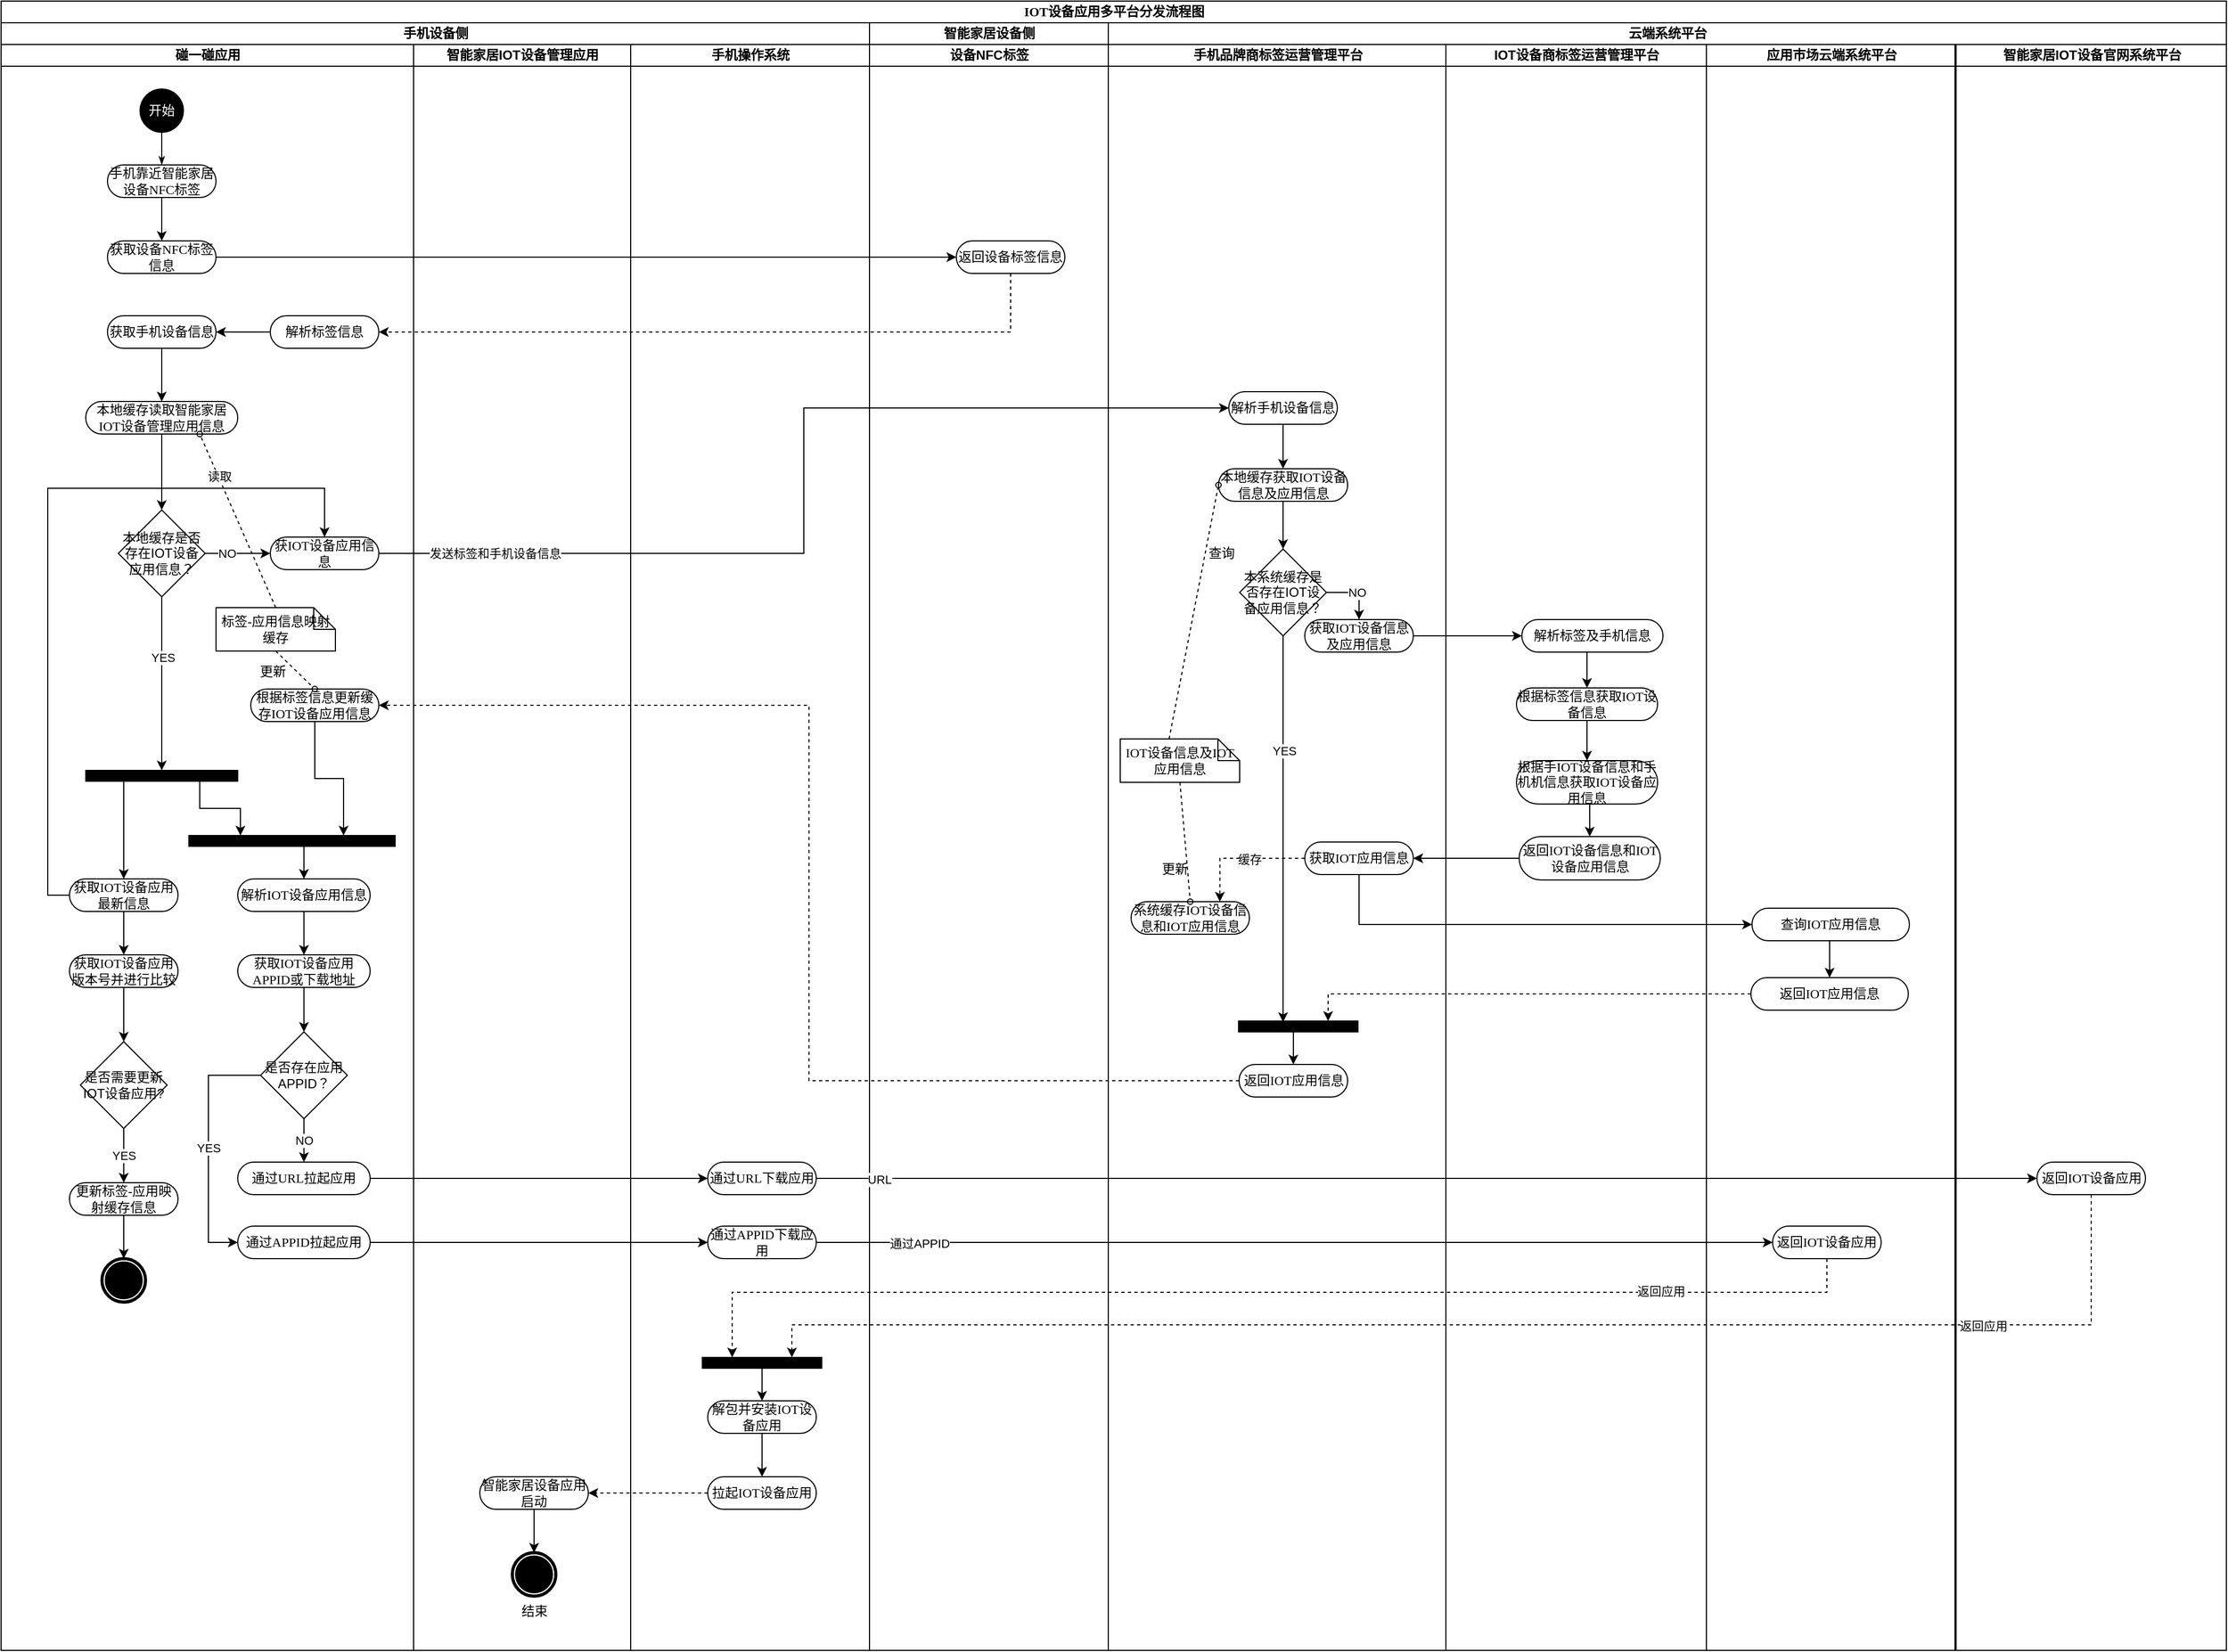 <mxfile version="13.6.2" type="github">
  <diagram id="bne0GptcliV4wtazItF0" name="Page-1">
    <mxGraphModel dx="2701" dy="828" grid="1" gridSize="10" guides="1" tooltips="1" connect="1" arrows="1" fold="1" page="1" pageScale="1" pageWidth="827" pageHeight="1169" math="0" shadow="0">
      <root>
        <mxCell id="0" />
        <mxCell id="1" parent="0" />
        <mxCell id="QrTJQ4TlJ2hvMYAhIBJm-50" value="手机品牌商标签运营管理平台" style="swimlane;html=1;startSize=20;" parent="1" vertex="1">
          <mxGeometry x="529" y="80" width="311" height="1480" as="geometry" />
        </mxCell>
        <mxCell id="FNBalR-lyEp3zAnumRml-39" style="edgeStyle=orthogonalEdgeStyle;rounded=0;orthogonalLoop=1;jettySize=auto;html=1;exitX=0.5;exitY=1;exitDx=0;exitDy=0;strokeColor=#000000;" edge="1" parent="QrTJQ4TlJ2hvMYAhIBJm-50" source="QrTJQ4TlJ2hvMYAhIBJm-52" target="FNBalR-lyEp3zAnumRml-4">
          <mxGeometry relative="1" as="geometry" />
        </mxCell>
        <mxCell id="QrTJQ4TlJ2hvMYAhIBJm-52" value="解析手机设备信息" style="rounded=1;whiteSpace=wrap;html=1;shadow=0;comic=0;labelBackgroundColor=none;strokeWidth=1;fontFamily=Verdana;fontSize=12;align=center;arcSize=50;" parent="QrTJQ4TlJ2hvMYAhIBJm-50" vertex="1">
          <mxGeometry x="111" y="320" width="100" height="30" as="geometry" />
        </mxCell>
        <mxCell id="FNBalR-lyEp3zAnumRml-25" style="edgeStyle=orthogonalEdgeStyle;rounded=0;orthogonalLoop=1;jettySize=auto;html=1;exitX=0;exitY=0.5;exitDx=0;exitDy=0;entryX=0.75;entryY=0;entryDx=0;entryDy=0;dashed=1;" edge="1" parent="QrTJQ4TlJ2hvMYAhIBJm-50" source="QrTJQ4TlJ2hvMYAhIBJm-53" target="FNBalR-lyEp3zAnumRml-24">
          <mxGeometry relative="1" as="geometry">
            <Array as="points">
              <mxPoint x="103" y="750" />
            </Array>
          </mxGeometry>
        </mxCell>
        <mxCell id="FNBalR-lyEp3zAnumRml-47" value="缓存" style="edgeLabel;html=1;align=center;verticalAlign=middle;resizable=0;points=[];" vertex="1" connectable="0" parent="FNBalR-lyEp3zAnumRml-25">
          <mxGeometry x="-0.137" y="1" relative="1" as="geometry">
            <mxPoint as="offset" />
          </mxGeometry>
        </mxCell>
        <mxCell id="QrTJQ4TlJ2hvMYAhIBJm-53" value="获取IOT应用信息" style="rounded=1;whiteSpace=wrap;html=1;shadow=0;comic=0;labelBackgroundColor=none;strokeWidth=1;fontFamily=Verdana;fontSize=12;align=center;arcSize=50;" parent="QrTJQ4TlJ2hvMYAhIBJm-50" vertex="1">
          <mxGeometry x="181" y="735" width="100" height="30" as="geometry" />
        </mxCell>
        <mxCell id="QrTJQ4TlJ2hvMYAhIBJm-54" value="返回IOT应用信息" style="rounded=1;whiteSpace=wrap;html=1;shadow=0;comic=0;labelBackgroundColor=none;strokeWidth=1;fontFamily=Verdana;fontSize=12;align=center;arcSize=50;" parent="QrTJQ4TlJ2hvMYAhIBJm-50" vertex="1">
          <mxGeometry x="120.5" y="940" width="100" height="30" as="geometry" />
        </mxCell>
        <mxCell id="FNBalR-lyEp3zAnumRml-40" style="edgeStyle=orthogonalEdgeStyle;rounded=0;orthogonalLoop=1;jettySize=auto;html=1;exitX=0.5;exitY=1;exitDx=0;exitDy=0;entryX=0.5;entryY=0;entryDx=0;entryDy=0;strokeColor=#000000;" edge="1" parent="QrTJQ4TlJ2hvMYAhIBJm-50" source="FNBalR-lyEp3zAnumRml-4" target="FNBalR-lyEp3zAnumRml-34">
          <mxGeometry relative="1" as="geometry" />
        </mxCell>
        <mxCell id="FNBalR-lyEp3zAnumRml-4" value="本地缓存获取IOT设备信息及应用信息" style="rounded=1;whiteSpace=wrap;html=1;shadow=0;comic=0;labelBackgroundColor=none;strokeWidth=1;fontFamily=Verdana;fontSize=12;align=center;arcSize=50;" vertex="1" parent="QrTJQ4TlJ2hvMYAhIBJm-50">
          <mxGeometry x="101.5" y="391" width="119" height="30" as="geometry" />
        </mxCell>
        <mxCell id="FNBalR-lyEp3zAnumRml-24" value="系统缓存IOT设备信息和IOT应用信息" style="rounded=1;whiteSpace=wrap;html=1;shadow=0;comic=0;labelBackgroundColor=none;strokeWidth=1;fontFamily=Verdana;fontSize=12;align=center;arcSize=50;" vertex="1" parent="QrTJQ4TlJ2hvMYAhIBJm-50">
          <mxGeometry x="21" y="790" width="109" height="30" as="geometry" />
        </mxCell>
        <mxCell id="FNBalR-lyEp3zAnumRml-26" value="IOT设备信息及IOT应用信息" style="shape=note;whiteSpace=wrap;html=1;rounded=0;shadow=0;comic=0;labelBackgroundColor=none;strokeWidth=1;fontFamily=Verdana;fontSize=12;align=center;size=20;" vertex="1" parent="QrTJQ4TlJ2hvMYAhIBJm-50">
          <mxGeometry x="11" y="640" width="110" height="40" as="geometry" />
        </mxCell>
        <mxCell id="FNBalR-lyEp3zAnumRml-28" value="更新" style="edgeStyle=none;rounded=0;html=1;dashed=1;labelBackgroundColor=none;startArrow=none;startFill=0;startSize=5;endArrow=oval;endFill=0;endSize=5;jettySize=auto;orthogonalLoop=1;strokeWidth=1;fontFamily=Verdana;fontSize=12;exitX=0.5;exitY=1;exitDx=0;exitDy=0;exitPerimeter=0;entryX=0.5;entryY=0;entryDx=0;entryDy=0;" edge="1" parent="QrTJQ4TlJ2hvMYAhIBJm-50" source="FNBalR-lyEp3zAnumRml-26" target="FNBalR-lyEp3zAnumRml-24">
          <mxGeometry x="0.436" y="-12" relative="1" as="geometry">
            <mxPoint x="211" y="640" as="sourcePoint" />
            <mxPoint x="140" y="570" as="targetPoint" />
            <mxPoint as="offset" />
          </mxGeometry>
        </mxCell>
        <mxCell id="FNBalR-lyEp3zAnumRml-41" value="NO" style="edgeStyle=orthogonalEdgeStyle;rounded=0;orthogonalLoop=1;jettySize=auto;html=1;exitX=1;exitY=0.5;exitDx=0;exitDy=0;entryX=0.5;entryY=0;entryDx=0;entryDy=0;strokeColor=#000000;" edge="1" parent="QrTJQ4TlJ2hvMYAhIBJm-50" source="FNBalR-lyEp3zAnumRml-34" target="FNBalR-lyEp3zAnumRml-37">
          <mxGeometry relative="1" as="geometry" />
        </mxCell>
        <mxCell id="FNBalR-lyEp3zAnumRml-44" style="edgeStyle=orthogonalEdgeStyle;rounded=0;orthogonalLoop=1;jettySize=auto;html=1;exitX=0.5;exitY=1;exitDx=0;exitDy=0;strokeColor=#000000;" edge="1" parent="QrTJQ4TlJ2hvMYAhIBJm-50" source="FNBalR-lyEp3zAnumRml-34">
          <mxGeometry relative="1" as="geometry">
            <mxPoint x="161" y="901" as="targetPoint" />
          </mxGeometry>
        </mxCell>
        <mxCell id="FNBalR-lyEp3zAnumRml-46" value="YES" style="edgeLabel;html=1;align=center;verticalAlign=middle;resizable=0;points=[];" vertex="1" connectable="0" parent="FNBalR-lyEp3zAnumRml-44">
          <mxGeometry x="-0.406" y="1" relative="1" as="geometry">
            <mxPoint as="offset" />
          </mxGeometry>
        </mxCell>
        <mxCell id="FNBalR-lyEp3zAnumRml-34" value="本系统缓存是否存在IOT设备应用信息？" style="rhombus;whiteSpace=wrap;html=1;" vertex="1" parent="QrTJQ4TlJ2hvMYAhIBJm-50">
          <mxGeometry x="121" y="465" width="80" height="80" as="geometry" />
        </mxCell>
        <mxCell id="FNBalR-lyEp3zAnumRml-37" value="获取IOT设备信息及应用信息" style="rounded=1;whiteSpace=wrap;html=1;shadow=0;comic=0;labelBackgroundColor=none;strokeWidth=1;fontFamily=Verdana;fontSize=12;align=center;arcSize=50;" vertex="1" parent="QrTJQ4TlJ2hvMYAhIBJm-50">
          <mxGeometry x="181" y="530" width="100" height="30" as="geometry" />
        </mxCell>
        <mxCell id="FNBalR-lyEp3zAnumRml-27" value="查询" style="edgeStyle=none;rounded=0;html=1;dashed=1;labelBackgroundColor=none;startArrow=none;startFill=0;startSize=5;endArrow=oval;endFill=0;endSize=5;jettySize=auto;orthogonalLoop=1;strokeWidth=1;fontFamily=Verdana;fontSize=12;exitX=0;exitY=0;exitDx=45;exitDy=0;exitPerimeter=0;entryX=0;entryY=0.5;entryDx=0;entryDy=0;" edge="1" parent="QrTJQ4TlJ2hvMYAhIBJm-50" source="FNBalR-lyEp3zAnumRml-26" target="FNBalR-lyEp3zAnumRml-4">
          <mxGeometry x="0.484" y="-14" relative="1" as="geometry">
            <mxPoint x="-158" y="569" as="sourcePoint" />
            <mxPoint x="-89" y="620" as="targetPoint" />
            <mxPoint as="offset" />
          </mxGeometry>
        </mxCell>
        <mxCell id="FNBalR-lyEp3zAnumRml-45" style="edgeStyle=orthogonalEdgeStyle;rounded=0;orthogonalLoop=1;jettySize=auto;html=1;exitX=0.5;exitY=1;exitDx=0;exitDy=0;entryX=0.5;entryY=0;entryDx=0;entryDy=0;strokeColor=#000000;" edge="1" parent="QrTJQ4TlJ2hvMYAhIBJm-50" source="FNBalR-lyEp3zAnumRml-43" target="QrTJQ4TlJ2hvMYAhIBJm-54">
          <mxGeometry relative="1" as="geometry" />
        </mxCell>
        <mxCell id="FNBalR-lyEp3zAnumRml-43" value="" style="whiteSpace=wrap;html=1;rounded=0;shadow=0;comic=0;labelBackgroundColor=none;strokeWidth=1;fillColor=#000000;fontFamily=Verdana;fontSize=12;align=center;rotation=0;" vertex="1" parent="QrTJQ4TlJ2hvMYAhIBJm-50">
          <mxGeometry x="120" y="900" width="110" height="10" as="geometry" />
        </mxCell>
        <mxCell id="QrTJQ4TlJ2hvMYAhIBJm-74" style="edgeStyle=orthogonalEdgeStyle;rounded=0;orthogonalLoop=1;jettySize=auto;html=1;exitX=1;exitY=0.5;exitDx=0;exitDy=0;entryX=0;entryY=0.5;entryDx=0;entryDy=0;" parent="1" source="QrTJQ4TlJ2hvMYAhIBJm-36" target="QrTJQ4TlJ2hvMYAhIBJm-52" edge="1">
          <mxGeometry relative="1" as="geometry" />
        </mxCell>
        <mxCell id="QrTJQ4TlJ2hvMYAhIBJm-75" value="发送标签和手机设备信息" style="edgeLabel;html=1;align=center;verticalAlign=middle;resizable=0;points=[];" parent="QrTJQ4TlJ2hvMYAhIBJm-74" vertex="1" connectable="0">
          <mxGeometry x="-0.839" y="1" relative="1" as="geometry">
            <mxPoint x="33" y="1" as="offset" />
          </mxGeometry>
        </mxCell>
        <mxCell id="QrTJQ4TlJ2hvMYAhIBJm-78" style="edgeStyle=orthogonalEdgeStyle;rounded=0;orthogonalLoop=1;jettySize=auto;html=1;exitX=0;exitY=0.5;exitDx=0;exitDy=0;entryX=1;entryY=0.5;entryDx=0;entryDy=0;dashed=1;" parent="1" source="QrTJQ4TlJ2hvMYAhIBJm-54" target="QrTJQ4TlJ2hvMYAhIBJm-37" edge="1">
          <mxGeometry relative="1" as="geometry" />
        </mxCell>
        <mxCell id="QrTJQ4TlJ2hvMYAhIBJm-1" value="IOT设备应用多平台分发流程图" style="swimlane;html=1;childLayout=stackLayout;startSize=20;rounded=0;shadow=0;comic=0;labelBackgroundColor=none;strokeWidth=1;fontFamily=Verdana;fontSize=12;align=center;" parent="1" vertex="1">
          <mxGeometry x="-491" y="40" width="2050" height="1520" as="geometry" />
        </mxCell>
        <mxCell id="QrTJQ4TlJ2hvMYAhIBJm-2" value="手机设备侧" style="swimlane;html=1;startSize=20;" parent="QrTJQ4TlJ2hvMYAhIBJm-1" vertex="1">
          <mxGeometry y="20" width="800" height="1500" as="geometry" />
        </mxCell>
        <mxCell id="QrTJQ4TlJ2hvMYAhIBJm-3" value="碰一碰应用" style="swimlane;html=1;startSize=20;" parent="QrTJQ4TlJ2hvMYAhIBJm-2" vertex="1">
          <mxGeometry y="20" width="380" height="1480" as="geometry" />
        </mxCell>
        <mxCell id="QrTJQ4TlJ2hvMYAhIBJm-4" style="edgeStyle=orthogonalEdgeStyle;rounded=0;html=1;labelBackgroundColor=none;startArrow=none;startFill=0;startSize=5;endArrow=classicThin;endFill=1;endSize=5;jettySize=auto;orthogonalLoop=1;strokeWidth=1;fontFamily=Verdana;fontSize=12" parent="QrTJQ4TlJ2hvMYAhIBJm-3" source="QrTJQ4TlJ2hvMYAhIBJm-17" target="QrTJQ4TlJ2hvMYAhIBJm-16" edge="1">
          <mxGeometry relative="1" as="geometry" />
        </mxCell>
        <mxCell id="QrTJQ4TlJ2hvMYAhIBJm-5" style="edgeStyle=orthogonalEdgeStyle;rounded=0;orthogonalLoop=1;jettySize=auto;html=1;exitX=0.5;exitY=1;exitDx=0;exitDy=0;entryX=0.5;entryY=0;entryDx=0;entryDy=0;" parent="QrTJQ4TlJ2hvMYAhIBJm-3" source="QrTJQ4TlJ2hvMYAhIBJm-16" target="QrTJQ4TlJ2hvMYAhIBJm-18" edge="1">
          <mxGeometry relative="1" as="geometry" />
        </mxCell>
        <mxCell id="QrTJQ4TlJ2hvMYAhIBJm-6" style="edgeStyle=orthogonalEdgeStyle;rounded=0;orthogonalLoop=1;jettySize=auto;html=1;exitX=0;exitY=0.5;exitDx=0;exitDy=0;entryX=0.5;entryY=0;entryDx=0;entryDy=0;" parent="QrTJQ4TlJ2hvMYAhIBJm-3" source="QrTJQ4TlJ2hvMYAhIBJm-8" target="QrTJQ4TlJ2hvMYAhIBJm-36" edge="1">
          <mxGeometry relative="1" as="geometry">
            <Array as="points">
              <mxPoint x="43" y="784" />
              <mxPoint x="43" y="409" />
              <mxPoint x="298" y="409" />
            </Array>
          </mxGeometry>
        </mxCell>
        <mxCell id="QrTJQ4TlJ2hvMYAhIBJm-7" style="edgeStyle=orthogonalEdgeStyle;rounded=0;orthogonalLoop=1;jettySize=auto;html=1;exitX=0.5;exitY=1;exitDx=0;exitDy=0;entryX=0.5;entryY=0;entryDx=0;entryDy=0;" parent="QrTJQ4TlJ2hvMYAhIBJm-3" source="QrTJQ4TlJ2hvMYAhIBJm-8" target="QrTJQ4TlJ2hvMYAhIBJm-10" edge="1">
          <mxGeometry relative="1" as="geometry" />
        </mxCell>
        <mxCell id="QrTJQ4TlJ2hvMYAhIBJm-8" value="获取IOT设备应用最新信息" style="rounded=1;whiteSpace=wrap;html=1;shadow=0;comic=0;labelBackgroundColor=none;strokeWidth=1;fontFamily=Verdana;fontSize=12;align=center;arcSize=50;" parent="QrTJQ4TlJ2hvMYAhIBJm-3" vertex="1">
          <mxGeometry x="63" y="769" width="100" height="30" as="geometry" />
        </mxCell>
        <mxCell id="QrTJQ4TlJ2hvMYAhIBJm-9" style="edgeStyle=orthogonalEdgeStyle;rounded=0;orthogonalLoop=1;jettySize=auto;html=1;exitX=0.5;exitY=1;exitDx=0;exitDy=0;entryX=0.5;entryY=0;entryDx=0;entryDy=0;" parent="QrTJQ4TlJ2hvMYAhIBJm-3" source="QrTJQ4TlJ2hvMYAhIBJm-10" target="QrTJQ4TlJ2hvMYAhIBJm-12" edge="1">
          <mxGeometry relative="1" as="geometry" />
        </mxCell>
        <mxCell id="QrTJQ4TlJ2hvMYAhIBJm-10" value="获取IOT设备应用版本号并进行比较" style="rounded=1;whiteSpace=wrap;html=1;shadow=0;comic=0;labelBackgroundColor=none;strokeWidth=1;fontFamily=Verdana;fontSize=12;align=center;arcSize=50;" parent="QrTJQ4TlJ2hvMYAhIBJm-3" vertex="1">
          <mxGeometry x="63" y="839" width="100" height="30" as="geometry" />
        </mxCell>
        <mxCell id="QrTJQ4TlJ2hvMYAhIBJm-11" value="YES" style="edgeStyle=orthogonalEdgeStyle;rounded=0;orthogonalLoop=1;jettySize=auto;html=1;exitX=0.5;exitY=1;exitDx=0;exitDy=0;entryX=0.5;entryY=0;entryDx=0;entryDy=0;" parent="QrTJQ4TlJ2hvMYAhIBJm-3" source="QrTJQ4TlJ2hvMYAhIBJm-12" target="QrTJQ4TlJ2hvMYAhIBJm-14" edge="1">
          <mxGeometry relative="1" as="geometry" />
        </mxCell>
        <mxCell id="QrTJQ4TlJ2hvMYAhIBJm-12" value="是否需要更新IOT设备应用?" style="rhombus;whiteSpace=wrap;html=1;" parent="QrTJQ4TlJ2hvMYAhIBJm-3" vertex="1">
          <mxGeometry x="73" y="919" width="80" height="80" as="geometry" />
        </mxCell>
        <mxCell id="QrTJQ4TlJ2hvMYAhIBJm-13" style="edgeStyle=orthogonalEdgeStyle;rounded=0;orthogonalLoop=1;jettySize=auto;html=1;exitX=0.5;exitY=1;exitDx=0;exitDy=0;entryX=0.5;entryY=0;entryDx=0;entryDy=0;" parent="QrTJQ4TlJ2hvMYAhIBJm-3" source="QrTJQ4TlJ2hvMYAhIBJm-14" target="QrTJQ4TlJ2hvMYAhIBJm-15" edge="1">
          <mxGeometry relative="1" as="geometry" />
        </mxCell>
        <mxCell id="QrTJQ4TlJ2hvMYAhIBJm-14" value="更新标签-应用映射缓存信息" style="rounded=1;whiteSpace=wrap;html=1;shadow=0;comic=0;labelBackgroundColor=none;strokeWidth=1;fontFamily=Verdana;fontSize=12;align=center;arcSize=50;" parent="QrTJQ4TlJ2hvMYAhIBJm-3" vertex="1">
          <mxGeometry x="63" y="1049" width="100" height="30" as="geometry" />
        </mxCell>
        <mxCell id="QrTJQ4TlJ2hvMYAhIBJm-15" value="" style="shape=mxgraph.bpmn.shape;html=1;verticalLabelPosition=bottom;labelBackgroundColor=#ffffff;verticalAlign=top;perimeter=ellipsePerimeter;outline=end;symbol=terminate;rounded=0;shadow=0;comic=0;strokeWidth=1;fontFamily=Verdana;fontSize=12;align=center;" parent="QrTJQ4TlJ2hvMYAhIBJm-3" vertex="1">
          <mxGeometry x="93" y="1119" width="40" height="40" as="geometry" />
        </mxCell>
        <mxCell id="QrTJQ4TlJ2hvMYAhIBJm-16" value="手机靠近智能家居设备NFC标签" style="rounded=1;whiteSpace=wrap;html=1;shadow=0;comic=0;labelBackgroundColor=none;strokeWidth=1;fontFamily=Verdana;fontSize=12;align=center;arcSize=50;" parent="QrTJQ4TlJ2hvMYAhIBJm-3" vertex="1">
          <mxGeometry x="98" y="111" width="100" height="30" as="geometry" />
        </mxCell>
        <mxCell id="QrTJQ4TlJ2hvMYAhIBJm-17" value="&lt;font color=&quot;#ffffff&quot;&gt;开始&lt;/font&gt;" style="ellipse;whiteSpace=wrap;html=1;rounded=0;shadow=0;comic=0;labelBackgroundColor=none;strokeWidth=1;fillColor=#000000;fontFamily=Verdana;fontSize=12;align=center;" parent="QrTJQ4TlJ2hvMYAhIBJm-3" vertex="1">
          <mxGeometry x="128" y="41" width="40" height="40" as="geometry" />
        </mxCell>
        <mxCell id="QrTJQ4TlJ2hvMYAhIBJm-18" value="获取设备NFC标签信息" style="rounded=1;whiteSpace=wrap;html=1;shadow=0;comic=0;labelBackgroundColor=none;strokeWidth=1;fontFamily=Verdana;fontSize=12;align=center;arcSize=50;" parent="QrTJQ4TlJ2hvMYAhIBJm-3" vertex="1">
          <mxGeometry x="98" y="181" width="100" height="30" as="geometry" />
        </mxCell>
        <mxCell id="QrTJQ4TlJ2hvMYAhIBJm-19" style="edgeStyle=orthogonalEdgeStyle;rounded=0;orthogonalLoop=1;jettySize=auto;html=1;exitX=0.5;exitY=1;exitDx=0;exitDy=0;entryX=0.5;entryY=0;entryDx=0;entryDy=0;" parent="QrTJQ4TlJ2hvMYAhIBJm-3" source="QrTJQ4TlJ2hvMYAhIBJm-20" target="QrTJQ4TlJ2hvMYAhIBJm-34" edge="1">
          <mxGeometry relative="1" as="geometry" />
        </mxCell>
        <mxCell id="QrTJQ4TlJ2hvMYAhIBJm-20" value="本地缓存读取智能家居IOT设备管理应用信息" style="rounded=1;whiteSpace=wrap;html=1;shadow=0;comic=0;labelBackgroundColor=none;strokeWidth=1;fontFamily=Verdana;fontSize=12;align=center;arcSize=50;" parent="QrTJQ4TlJ2hvMYAhIBJm-3" vertex="1">
          <mxGeometry x="78" y="329" width="140" height="30" as="geometry" />
        </mxCell>
        <mxCell id="QrTJQ4TlJ2hvMYAhIBJm-22" style="edgeStyle=orthogonalEdgeStyle;rounded=0;orthogonalLoop=1;jettySize=auto;html=1;exitX=0.25;exitY=1;exitDx=0;exitDy=0;entryX=0.5;entryY=0;entryDx=0;entryDy=0;" parent="QrTJQ4TlJ2hvMYAhIBJm-3" source="QrTJQ4TlJ2hvMYAhIBJm-24" target="QrTJQ4TlJ2hvMYAhIBJm-8" edge="1">
          <mxGeometry relative="1" as="geometry" />
        </mxCell>
        <mxCell id="QrTJQ4TlJ2hvMYAhIBJm-23" style="edgeStyle=orthogonalEdgeStyle;rounded=0;orthogonalLoop=1;jettySize=auto;html=1;exitX=0.75;exitY=1;exitDx=0;exitDy=0;entryX=0.25;entryY=0;entryDx=0;entryDy=0;" parent="QrTJQ4TlJ2hvMYAhIBJm-3" source="QrTJQ4TlJ2hvMYAhIBJm-24" target="QrTJQ4TlJ2hvMYAhIBJm-42" edge="1">
          <mxGeometry relative="1" as="geometry" />
        </mxCell>
        <mxCell id="QrTJQ4TlJ2hvMYAhIBJm-24" value="" style="whiteSpace=wrap;html=1;rounded=0;shadow=0;comic=0;labelBackgroundColor=none;strokeWidth=1;fillColor=#000000;fontFamily=Verdana;fontSize=12;align=center;rotation=0;" parent="QrTJQ4TlJ2hvMYAhIBJm-3" vertex="1">
          <mxGeometry x="78" y="669" width="140" height="10" as="geometry" />
        </mxCell>
        <mxCell id="QrTJQ4TlJ2hvMYAhIBJm-25" style="edgeStyle=orthogonalEdgeStyle;rounded=0;orthogonalLoop=1;jettySize=auto;html=1;exitX=0.5;exitY=1;exitDx=0;exitDy=0;entryX=0.5;entryY=0;entryDx=0;entryDy=0;" parent="QrTJQ4TlJ2hvMYAhIBJm-3" source="QrTJQ4TlJ2hvMYAhIBJm-26" target="QrTJQ4TlJ2hvMYAhIBJm-28" edge="1">
          <mxGeometry relative="1" as="geometry" />
        </mxCell>
        <mxCell id="FNBalR-lyEp3zAnumRml-3" style="edgeStyle=orthogonalEdgeStyle;rounded=0;orthogonalLoop=1;jettySize=auto;html=1;exitX=0.5;exitY=1;exitDx=0;exitDy=0;entryX=0.5;entryY=0;entryDx=0;entryDy=0;" edge="1" parent="QrTJQ4TlJ2hvMYAhIBJm-3" source="FNBalR-lyEp3zAnumRml-1" target="QrTJQ4TlJ2hvMYAhIBJm-20">
          <mxGeometry relative="1" as="geometry" />
        </mxCell>
        <mxCell id="FNBalR-lyEp3zAnumRml-1" value="获取手机设备信息" style="rounded=1;whiteSpace=wrap;html=1;shadow=0;comic=0;labelBackgroundColor=none;strokeWidth=1;fontFamily=Verdana;fontSize=12;align=center;arcSize=50;" vertex="1" parent="QrTJQ4TlJ2hvMYAhIBJm-3">
          <mxGeometry x="98" y="250" width="100" height="30" as="geometry" />
        </mxCell>
        <mxCell id="QrTJQ4TlJ2hvMYAhIBJm-26" value="解析IOT设备应用信息" style="rounded=1;whiteSpace=wrap;html=1;shadow=0;comic=0;labelBackgroundColor=none;strokeWidth=1;fontFamily=Verdana;fontSize=12;align=center;arcSize=50;" parent="QrTJQ4TlJ2hvMYAhIBJm-3" vertex="1">
          <mxGeometry x="218" y="769" width="122" height="30" as="geometry" />
        </mxCell>
        <mxCell id="FNBalR-lyEp3zAnumRml-51" style="edgeStyle=orthogonalEdgeStyle;rounded=0;orthogonalLoop=1;jettySize=auto;html=1;exitX=0.5;exitY=1;exitDx=0;exitDy=0;entryX=0.5;entryY=0;entryDx=0;entryDy=0;strokeColor=#000000;" edge="1" parent="QrTJQ4TlJ2hvMYAhIBJm-3" source="QrTJQ4TlJ2hvMYAhIBJm-28" target="FNBalR-lyEp3zAnumRml-50">
          <mxGeometry relative="1" as="geometry" />
        </mxCell>
        <mxCell id="QrTJQ4TlJ2hvMYAhIBJm-28" value="获取IOT设备应用APPID或下载地址" style="rounded=1;whiteSpace=wrap;html=1;shadow=0;comic=0;labelBackgroundColor=none;strokeWidth=1;fontFamily=Verdana;fontSize=12;align=center;arcSize=50;" parent="QrTJQ4TlJ2hvMYAhIBJm-3" vertex="1">
          <mxGeometry x="218" y="839" width="122" height="30" as="geometry" />
        </mxCell>
        <mxCell id="QrTJQ4TlJ2hvMYAhIBJm-31" value="NO" style="edgeStyle=orthogonalEdgeStyle;rounded=0;orthogonalLoop=1;jettySize=auto;html=1;exitX=1;exitY=0.5;exitDx=0;exitDy=0;" parent="QrTJQ4TlJ2hvMYAhIBJm-3" source="QrTJQ4TlJ2hvMYAhIBJm-34" target="QrTJQ4TlJ2hvMYAhIBJm-36" edge="1">
          <mxGeometry x="-0.333" relative="1" as="geometry">
            <Array as="points">
              <mxPoint x="208" y="469" />
              <mxPoint x="208" y="469" />
            </Array>
            <mxPoint as="offset" />
          </mxGeometry>
        </mxCell>
        <mxCell id="QrTJQ4TlJ2hvMYAhIBJm-32" style="edgeStyle=orthogonalEdgeStyle;rounded=0;orthogonalLoop=1;jettySize=auto;html=1;exitX=0.5;exitY=1;exitDx=0;exitDy=0;entryX=0.5;entryY=0;entryDx=0;entryDy=0;" parent="QrTJQ4TlJ2hvMYAhIBJm-3" source="QrTJQ4TlJ2hvMYAhIBJm-34" edge="1">
          <mxGeometry relative="1" as="geometry">
            <mxPoint x="148" y="669" as="targetPoint" />
          </mxGeometry>
        </mxCell>
        <mxCell id="QrTJQ4TlJ2hvMYAhIBJm-33" value="YES" style="edgeLabel;html=1;align=center;verticalAlign=middle;resizable=0;points=[];" parent="QrTJQ4TlJ2hvMYAhIBJm-32" vertex="1" connectable="0">
          <mxGeometry x="-0.3" y="1" relative="1" as="geometry">
            <mxPoint as="offset" />
          </mxGeometry>
        </mxCell>
        <mxCell id="QrTJQ4TlJ2hvMYAhIBJm-34" value="本地缓存是否存在IOT设备应用信息？" style="rhombus;whiteSpace=wrap;html=1;" parent="QrTJQ4TlJ2hvMYAhIBJm-3" vertex="1">
          <mxGeometry x="108" y="429" width="80" height="80" as="geometry" />
        </mxCell>
        <mxCell id="QrTJQ4TlJ2hvMYAhIBJm-35" value="标签-应用信息映射缓存" style="shape=note;whiteSpace=wrap;html=1;rounded=0;shadow=0;comic=0;labelBackgroundColor=none;strokeWidth=1;fontFamily=Verdana;fontSize=12;align=center;size=20;" parent="QrTJQ4TlJ2hvMYAhIBJm-3" vertex="1">
          <mxGeometry x="198" y="519" width="110" height="40" as="geometry" />
        </mxCell>
        <mxCell id="FNBalR-lyEp3zAnumRml-54" value="NO" style="edgeStyle=orthogonalEdgeStyle;rounded=0;orthogonalLoop=1;jettySize=auto;html=1;exitX=0.5;exitY=1;exitDx=0;exitDy=0;entryX=0.5;entryY=0;entryDx=0;entryDy=0;strokeColor=#000000;" edge="1" parent="QrTJQ4TlJ2hvMYAhIBJm-3" source="FNBalR-lyEp3zAnumRml-50" target="FNBalR-lyEp3zAnumRml-53">
          <mxGeometry relative="1" as="geometry" />
        </mxCell>
        <mxCell id="FNBalR-lyEp3zAnumRml-55" value="YES" style="edgeStyle=orthogonalEdgeStyle;rounded=0;orthogonalLoop=1;jettySize=auto;html=1;exitX=0;exitY=0.5;exitDx=0;exitDy=0;entryX=0;entryY=0.5;entryDx=0;entryDy=0;strokeColor=#000000;" edge="1" parent="QrTJQ4TlJ2hvMYAhIBJm-3" source="FNBalR-lyEp3zAnumRml-50" target="FNBalR-lyEp3zAnumRml-52">
          <mxGeometry relative="1" as="geometry">
            <Array as="points">
              <mxPoint x="191" y="950" />
              <mxPoint x="191" y="1104" />
            </Array>
          </mxGeometry>
        </mxCell>
        <mxCell id="FNBalR-lyEp3zAnumRml-50" value="是否存在应用APPID？" style="rhombus;whiteSpace=wrap;html=1;" vertex="1" parent="QrTJQ4TlJ2hvMYAhIBJm-3">
          <mxGeometry x="239" y="910" width="80" height="80" as="geometry" />
        </mxCell>
        <mxCell id="FNBalR-lyEp3zAnumRml-52" value="通过APPID拉起应用" style="rounded=1;whiteSpace=wrap;html=1;shadow=0;comic=0;labelBackgroundColor=none;strokeWidth=1;fontFamily=Verdana;fontSize=12;align=center;arcSize=50;" vertex="1" parent="QrTJQ4TlJ2hvMYAhIBJm-3">
          <mxGeometry x="218" y="1089" width="122" height="30" as="geometry" />
        </mxCell>
        <mxCell id="FNBalR-lyEp3zAnumRml-53" value="通过URL拉起应用" style="rounded=1;whiteSpace=wrap;html=1;shadow=0;comic=0;labelBackgroundColor=none;strokeWidth=1;fontFamily=Verdana;fontSize=12;align=center;arcSize=50;" vertex="1" parent="QrTJQ4TlJ2hvMYAhIBJm-3">
          <mxGeometry x="218" y="1030" width="122" height="30" as="geometry" />
        </mxCell>
        <mxCell id="QrTJQ4TlJ2hvMYAhIBJm-36" value="获IOT设备应用信息" style="rounded=1;whiteSpace=wrap;html=1;shadow=0;comic=0;labelBackgroundColor=none;strokeWidth=1;fontFamily=Verdana;fontSize=12;align=center;arcSize=50;" parent="QrTJQ4TlJ2hvMYAhIBJm-3" vertex="1">
          <mxGeometry x="248" y="454" width="100" height="30" as="geometry" />
        </mxCell>
        <mxCell id="QrTJQ4TlJ2hvMYAhIBJm-37" value="根据标签信息更新缓存IOT设备应用信息" style="rounded=1;whiteSpace=wrap;html=1;shadow=0;comic=0;labelBackgroundColor=none;strokeWidth=1;fontFamily=Verdana;fontSize=12;align=center;arcSize=50;" parent="QrTJQ4TlJ2hvMYAhIBJm-3" vertex="1">
          <mxGeometry x="230" y="594" width="118" height="30" as="geometry" />
        </mxCell>
        <mxCell id="QrTJQ4TlJ2hvMYAhIBJm-38" value="更新" style="edgeStyle=none;rounded=0;html=1;dashed=1;labelBackgroundColor=none;startArrow=none;startFill=0;startSize=5;endArrow=oval;endFill=0;endSize=5;jettySize=auto;orthogonalLoop=1;strokeWidth=1;fontFamily=Verdana;fontSize=12;exitX=0.5;exitY=1;exitDx=0;exitDy=0;exitPerimeter=0;entryX=0.5;entryY=0;entryDx=0;entryDy=0;" parent="QrTJQ4TlJ2hvMYAhIBJm-3" source="QrTJQ4TlJ2hvMYAhIBJm-35" target="QrTJQ4TlJ2hvMYAhIBJm-37" edge="1">
          <mxGeometry x="-0.569" y="-16" relative="1" as="geometry">
            <mxPoint x="253" y="529" as="sourcePoint" />
            <mxPoint x="178" y="498.788" as="targetPoint" />
            <mxPoint as="offset" />
          </mxGeometry>
        </mxCell>
        <mxCell id="QrTJQ4TlJ2hvMYAhIBJm-39" value="" style="edgeStyle=none;rounded=0;html=1;dashed=1;labelBackgroundColor=none;startArrow=none;startFill=0;startSize=5;endArrow=oval;endFill=0;endSize=5;jettySize=auto;orthogonalLoop=1;strokeWidth=1;fontFamily=Verdana;fontSize=12;entryX=0.75;entryY=1;entryDx=0;entryDy=0;exitX=0.5;exitY=0;exitDx=0;exitDy=0;exitPerimeter=0;" parent="QrTJQ4TlJ2hvMYAhIBJm-3" source="QrTJQ4TlJ2hvMYAhIBJm-35" target="QrTJQ4TlJ2hvMYAhIBJm-20" edge="1">
          <mxGeometry x="0.525" y="4" relative="1" as="geometry">
            <mxPoint x="258" y="589" as="sourcePoint" />
            <mxPoint x="318" y="674" as="targetPoint" />
            <mxPoint x="-1" as="offset" />
          </mxGeometry>
        </mxCell>
        <mxCell id="QrTJQ4TlJ2hvMYAhIBJm-40" value="读取" style="edgeLabel;html=1;align=center;verticalAlign=middle;resizable=0;points=[];" parent="QrTJQ4TlJ2hvMYAhIBJm-39" vertex="1" connectable="0">
          <mxGeometry x="0.505" y="-1" relative="1" as="geometry">
            <mxPoint as="offset" />
          </mxGeometry>
        </mxCell>
        <mxCell id="QrTJQ4TlJ2hvMYAhIBJm-41" style="edgeStyle=orthogonalEdgeStyle;rounded=0;orthogonalLoop=1;jettySize=auto;html=1;exitX=0.5;exitY=1;exitDx=0;exitDy=0;entryX=0.5;entryY=0;entryDx=0;entryDy=0;" parent="QrTJQ4TlJ2hvMYAhIBJm-3" source="QrTJQ4TlJ2hvMYAhIBJm-42" target="QrTJQ4TlJ2hvMYAhIBJm-26" edge="1">
          <mxGeometry relative="1" as="geometry" />
        </mxCell>
        <mxCell id="QrTJQ4TlJ2hvMYAhIBJm-42" value="" style="whiteSpace=wrap;html=1;rounded=0;shadow=0;comic=0;labelBackgroundColor=none;strokeWidth=1;fillColor=#000000;fontFamily=Verdana;fontSize=12;align=center;rotation=0;" parent="QrTJQ4TlJ2hvMYAhIBJm-3" vertex="1">
          <mxGeometry x="173" y="729" width="190" height="10" as="geometry" />
        </mxCell>
        <mxCell id="QrTJQ4TlJ2hvMYAhIBJm-43" style="edgeStyle=orthogonalEdgeStyle;rounded=0;orthogonalLoop=1;jettySize=auto;html=1;exitX=0.5;exitY=1;exitDx=0;exitDy=0;entryX=0.75;entryY=0;entryDx=0;entryDy=0;" parent="QrTJQ4TlJ2hvMYAhIBJm-3" source="QrTJQ4TlJ2hvMYAhIBJm-37" target="QrTJQ4TlJ2hvMYAhIBJm-42" edge="1">
          <mxGeometry relative="1" as="geometry">
            <mxPoint x="297" y="724" as="targetPoint" />
          </mxGeometry>
        </mxCell>
        <mxCell id="FNBalR-lyEp3zAnumRml-2" style="edgeStyle=orthogonalEdgeStyle;rounded=0;orthogonalLoop=1;jettySize=auto;html=1;exitX=0;exitY=0.5;exitDx=0;exitDy=0;entryX=1;entryY=0.5;entryDx=0;entryDy=0;" edge="1" parent="QrTJQ4TlJ2hvMYAhIBJm-3" source="QrTJQ4TlJ2hvMYAhIBJm-30" target="FNBalR-lyEp3zAnumRml-1">
          <mxGeometry relative="1" as="geometry" />
        </mxCell>
        <mxCell id="QrTJQ4TlJ2hvMYAhIBJm-30" value="解析标签信息" style="rounded=1;whiteSpace=wrap;html=1;shadow=0;comic=0;labelBackgroundColor=none;strokeWidth=1;fontFamily=Verdana;fontSize=12;align=center;arcSize=50;" parent="QrTJQ4TlJ2hvMYAhIBJm-3" vertex="1">
          <mxGeometry x="248" y="250" width="100" height="30" as="geometry" />
        </mxCell>
        <mxCell id="QrTJQ4TlJ2hvMYAhIBJm-64" value="智能家居IOT设备管理应用" style="swimlane;html=1;startSize=20;" parent="QrTJQ4TlJ2hvMYAhIBJm-2" vertex="1">
          <mxGeometry x="380" y="20" width="200" height="1480" as="geometry" />
        </mxCell>
        <mxCell id="QrTJQ4TlJ2hvMYAhIBJm-65" style="edgeStyle=orthogonalEdgeStyle;rounded=0;orthogonalLoop=1;jettySize=auto;html=1;exitX=0.5;exitY=1;exitDx=0;exitDy=0;entryX=0.5;entryY=0;entryDx=0;entryDy=0;" parent="QrTJQ4TlJ2hvMYAhIBJm-64" source="QrTJQ4TlJ2hvMYAhIBJm-66" target="QrTJQ4TlJ2hvMYAhIBJm-67" edge="1">
          <mxGeometry relative="1" as="geometry" />
        </mxCell>
        <mxCell id="QrTJQ4TlJ2hvMYAhIBJm-66" value="智能家居设备应用启动" style="rounded=1;whiteSpace=wrap;html=1;shadow=0;comic=0;labelBackgroundColor=none;strokeWidth=1;fontFamily=Verdana;fontSize=12;align=center;arcSize=50;" parent="QrTJQ4TlJ2hvMYAhIBJm-64" vertex="1">
          <mxGeometry x="61" y="1320" width="100" height="30" as="geometry" />
        </mxCell>
        <mxCell id="QrTJQ4TlJ2hvMYAhIBJm-67" value="结束" style="shape=mxgraph.bpmn.shape;html=1;verticalLabelPosition=bottom;labelBackgroundColor=#ffffff;verticalAlign=top;perimeter=ellipsePerimeter;outline=end;symbol=terminate;rounded=0;shadow=0;comic=0;strokeWidth=1;fontFamily=Verdana;fontSize=12;align=center;" parent="QrTJQ4TlJ2hvMYAhIBJm-64" vertex="1">
          <mxGeometry x="91" y="1390" width="40" height="40" as="geometry" />
        </mxCell>
        <mxCell id="QrTJQ4TlJ2hvMYAhIBJm-57" value="手机操作系统" style="swimlane;html=1;startSize=20;" parent="QrTJQ4TlJ2hvMYAhIBJm-2" vertex="1">
          <mxGeometry x="580" y="20" width="220" height="1480" as="geometry" />
        </mxCell>
        <mxCell id="QrTJQ4TlJ2hvMYAhIBJm-61" style="edgeStyle=orthogonalEdgeStyle;rounded=0;orthogonalLoop=1;jettySize=auto;html=1;exitX=0.5;exitY=1;exitDx=0;exitDy=0;entryX=0.5;entryY=0;entryDx=0;entryDy=0;" parent="QrTJQ4TlJ2hvMYAhIBJm-57" source="QrTJQ4TlJ2hvMYAhIBJm-62" target="QrTJQ4TlJ2hvMYAhIBJm-63" edge="1">
          <mxGeometry relative="1" as="geometry" />
        </mxCell>
        <mxCell id="QrTJQ4TlJ2hvMYAhIBJm-62" value="解包并安装IOT设备应用" style="rounded=1;whiteSpace=wrap;html=1;shadow=0;comic=0;labelBackgroundColor=none;strokeWidth=1;fontFamily=Verdana;fontSize=12;align=center;arcSize=50;" parent="QrTJQ4TlJ2hvMYAhIBJm-57" vertex="1">
          <mxGeometry x="71" y="1250" width="100" height="30" as="geometry" />
        </mxCell>
        <mxCell id="QrTJQ4TlJ2hvMYAhIBJm-63" value="拉起IOT设备应用" style="rounded=1;whiteSpace=wrap;html=1;shadow=0;comic=0;labelBackgroundColor=none;strokeWidth=1;fontFamily=Verdana;fontSize=12;align=center;arcSize=50;" parent="QrTJQ4TlJ2hvMYAhIBJm-57" vertex="1">
          <mxGeometry x="71" y="1320" width="100" height="30" as="geometry" />
        </mxCell>
        <mxCell id="QrTJQ4TlJ2hvMYAhIBJm-60" value="通过APPID下载应用" style="rounded=1;whiteSpace=wrap;html=1;shadow=0;comic=0;labelBackgroundColor=none;strokeWidth=1;fontFamily=Verdana;fontSize=12;align=center;arcSize=50;" parent="QrTJQ4TlJ2hvMYAhIBJm-57" vertex="1">
          <mxGeometry x="71" y="1089" width="100" height="30" as="geometry" />
        </mxCell>
        <mxCell id="QrTJQ4TlJ2hvMYAhIBJm-59" value="通过URL下载应用" style="rounded=1;whiteSpace=wrap;html=1;shadow=0;comic=0;labelBackgroundColor=none;strokeWidth=1;fontFamily=Verdana;fontSize=12;align=center;arcSize=50;" parent="QrTJQ4TlJ2hvMYAhIBJm-57" vertex="1">
          <mxGeometry x="71" y="1030" width="100" height="30" as="geometry" />
        </mxCell>
        <mxCell id="FNBalR-lyEp3zAnumRml-63" style="edgeStyle=orthogonalEdgeStyle;rounded=0;orthogonalLoop=1;jettySize=auto;html=1;exitX=0.5;exitY=1;exitDx=0;exitDy=0;entryX=0.5;entryY=0;entryDx=0;entryDy=0;strokeColor=#000000;" edge="1" parent="QrTJQ4TlJ2hvMYAhIBJm-57" source="FNBalR-lyEp3zAnumRml-60" target="QrTJQ4TlJ2hvMYAhIBJm-62">
          <mxGeometry relative="1" as="geometry" />
        </mxCell>
        <mxCell id="FNBalR-lyEp3zAnumRml-60" value="" style="whiteSpace=wrap;html=1;rounded=0;shadow=0;comic=0;labelBackgroundColor=none;strokeWidth=1;fillColor=#000000;fontFamily=Verdana;fontSize=12;align=center;rotation=0;" vertex="1" parent="QrTJQ4TlJ2hvMYAhIBJm-57">
          <mxGeometry x="66" y="1210" width="110" height="10" as="geometry" />
        </mxCell>
        <mxCell id="FNBalR-lyEp3zAnumRml-56" style="edgeStyle=orthogonalEdgeStyle;rounded=0;orthogonalLoop=1;jettySize=auto;html=1;exitX=1;exitY=0.5;exitDx=0;exitDy=0;entryX=0;entryY=0.5;entryDx=0;entryDy=0;strokeColor=#000000;" edge="1" parent="QrTJQ4TlJ2hvMYAhIBJm-2" source="FNBalR-lyEp3zAnumRml-53" target="QrTJQ4TlJ2hvMYAhIBJm-59">
          <mxGeometry relative="1" as="geometry" />
        </mxCell>
        <mxCell id="FNBalR-lyEp3zAnumRml-58" style="edgeStyle=orthogonalEdgeStyle;rounded=0;orthogonalLoop=1;jettySize=auto;html=1;exitX=1;exitY=0.5;exitDx=0;exitDy=0;strokeColor=#000000;" edge="1" parent="QrTJQ4TlJ2hvMYAhIBJm-2" source="FNBalR-lyEp3zAnumRml-52" target="QrTJQ4TlJ2hvMYAhIBJm-60">
          <mxGeometry relative="1" as="geometry" />
        </mxCell>
        <mxCell id="QrTJQ4TlJ2hvMYAhIBJm-86" style="edgeStyle=orthogonalEdgeStyle;rounded=0;orthogonalLoop=1;jettySize=auto;html=1;exitX=0;exitY=0.5;exitDx=0;exitDy=0;entryX=1;entryY=0.5;entryDx=0;entryDy=0;dashed=1;" parent="QrTJQ4TlJ2hvMYAhIBJm-2" source="QrTJQ4TlJ2hvMYAhIBJm-63" target="QrTJQ4TlJ2hvMYAhIBJm-66" edge="1">
          <mxGeometry relative="1" as="geometry" />
        </mxCell>
        <mxCell id="QrTJQ4TlJ2hvMYAhIBJm-72" style="edgeStyle=orthogonalEdgeStyle;rounded=0;orthogonalLoop=1;jettySize=auto;html=1;exitX=1;exitY=0.5;exitDx=0;exitDy=0;entryX=0;entryY=0.5;entryDx=0;entryDy=0;" parent="QrTJQ4TlJ2hvMYAhIBJm-1" source="QrTJQ4TlJ2hvMYAhIBJm-18" target="QrTJQ4TlJ2hvMYAhIBJm-56" edge="1">
          <mxGeometry relative="1" as="geometry" />
        </mxCell>
        <mxCell id="QrTJQ4TlJ2hvMYAhIBJm-73" style="edgeStyle=orthogonalEdgeStyle;rounded=0;orthogonalLoop=1;jettySize=auto;html=1;exitX=0.5;exitY=1;exitDx=0;exitDy=0;entryX=1;entryY=0.5;entryDx=0;entryDy=0;dashed=1;" parent="QrTJQ4TlJ2hvMYAhIBJm-1" source="QrTJQ4TlJ2hvMYAhIBJm-56" target="QrTJQ4TlJ2hvMYAhIBJm-30" edge="1">
          <mxGeometry relative="1" as="geometry" />
        </mxCell>
        <mxCell id="QrTJQ4TlJ2hvMYAhIBJm-87" value="智能家居设备侧" style="swimlane;html=1;startSize=20;" parent="QrTJQ4TlJ2hvMYAhIBJm-1" vertex="1">
          <mxGeometry x="800" y="20" width="220" height="1500" as="geometry" />
        </mxCell>
        <mxCell id="QrTJQ4TlJ2hvMYAhIBJm-55" value="设备NFC标签" style="swimlane;html=1;startSize=20;" parent="QrTJQ4TlJ2hvMYAhIBJm-87" vertex="1">
          <mxGeometry y="20" width="220" height="1480" as="geometry" />
        </mxCell>
        <mxCell id="QrTJQ4TlJ2hvMYAhIBJm-56" value="返回设备标签信息" style="rounded=1;whiteSpace=wrap;html=1;shadow=0;comic=0;labelBackgroundColor=none;strokeWidth=1;fontFamily=Verdana;fontSize=12;align=center;arcSize=50;" parent="QrTJQ4TlJ2hvMYAhIBJm-55" vertex="1">
          <mxGeometry x="80" y="181" width="100" height="30" as="geometry" />
        </mxCell>
        <mxCell id="QrTJQ4TlJ2hvMYAhIBJm-88" value="云端系统平台" style="swimlane;html=1;startSize=20;" parent="QrTJQ4TlJ2hvMYAhIBJm-1" vertex="1">
          <mxGeometry x="1020" y="20" width="1030" height="1500" as="geometry" />
        </mxCell>
        <mxCell id="QrTJQ4TlJ2hvMYAhIBJm-46" value="IOT设备商标签运营管理平台" style="swimlane;html=1;startSize=20;" parent="QrTJQ4TlJ2hvMYAhIBJm-88" vertex="1">
          <mxGeometry x="311" y="20" width="240" height="1480" as="geometry" />
        </mxCell>
        <mxCell id="FNBalR-lyEp3zAnumRml-13" style="edgeStyle=orthogonalEdgeStyle;rounded=0;orthogonalLoop=1;jettySize=auto;html=1;exitX=0.5;exitY=1;exitDx=0;exitDy=0;entryX=0.5;entryY=0;entryDx=0;entryDy=0;" edge="1" parent="QrTJQ4TlJ2hvMYAhIBJm-46" source="FNBalR-lyEp3zAnumRml-8" target="FNBalR-lyEp3zAnumRml-10">
          <mxGeometry relative="1" as="geometry" />
        </mxCell>
        <mxCell id="FNBalR-lyEp3zAnumRml-14" style="edgeStyle=orthogonalEdgeStyle;rounded=0;orthogonalLoop=1;jettySize=auto;html=1;exitX=0.5;exitY=1;exitDx=0;exitDy=0;entryX=0.5;entryY=0;entryDx=0;entryDy=0;" edge="1" parent="QrTJQ4TlJ2hvMYAhIBJm-46" source="FNBalR-lyEp3zAnumRml-10" target="FNBalR-lyEp3zAnumRml-11">
          <mxGeometry relative="1" as="geometry" />
        </mxCell>
        <mxCell id="FNBalR-lyEp3zAnumRml-10" value="根据标签信息获取IOT设备信息" style="rounded=1;whiteSpace=wrap;html=1;shadow=0;comic=0;labelBackgroundColor=none;strokeWidth=1;fontFamily=Verdana;fontSize=12;align=center;arcSize=50;" vertex="1" parent="QrTJQ4TlJ2hvMYAhIBJm-46">
          <mxGeometry x="65" y="593" width="130" height="30" as="geometry" />
        </mxCell>
        <mxCell id="FNBalR-lyEp3zAnumRml-17" style="edgeStyle=orthogonalEdgeStyle;rounded=0;orthogonalLoop=1;jettySize=auto;html=1;exitX=0.5;exitY=1;exitDx=0;exitDy=0;entryX=0.5;entryY=0;entryDx=0;entryDy=0;" edge="1" parent="QrTJQ4TlJ2hvMYAhIBJm-46" source="FNBalR-lyEp3zAnumRml-11" target="FNBalR-lyEp3zAnumRml-16">
          <mxGeometry relative="1" as="geometry" />
        </mxCell>
        <mxCell id="FNBalR-lyEp3zAnumRml-11" value="根据手IOT设备信息和手机机信息获取IOT设备应用信息" style="rounded=1;whiteSpace=wrap;html=1;shadow=0;comic=0;labelBackgroundColor=none;strokeWidth=1;fontFamily=Verdana;fontSize=12;align=center;arcSize=50;" vertex="1" parent="QrTJQ4TlJ2hvMYAhIBJm-46">
          <mxGeometry x="65" y="660" width="130" height="40" as="geometry" />
        </mxCell>
        <mxCell id="FNBalR-lyEp3zAnumRml-8" value="解析标签及手机信息" style="rounded=1;whiteSpace=wrap;html=1;shadow=0;comic=0;labelBackgroundColor=none;strokeWidth=1;fontFamily=Verdana;fontSize=12;align=center;arcSize=50;" vertex="1" parent="QrTJQ4TlJ2hvMYAhIBJm-46">
          <mxGeometry x="70" y="530" width="130" height="30" as="geometry" />
        </mxCell>
        <mxCell id="FNBalR-lyEp3zAnumRml-16" value="返回IOT设备信息和IOT设备应用信息" style="rounded=1;whiteSpace=wrap;html=1;shadow=0;comic=0;labelBackgroundColor=none;strokeWidth=1;fontFamily=Verdana;fontSize=12;align=center;arcSize=50;" vertex="1" parent="QrTJQ4TlJ2hvMYAhIBJm-46">
          <mxGeometry x="67.5" y="730" width="130" height="40" as="geometry" />
        </mxCell>
        <mxCell id="FNBalR-lyEp3zAnumRml-23" style="edgeStyle=orthogonalEdgeStyle;rounded=0;orthogonalLoop=1;jettySize=auto;html=1;exitX=0.5;exitY=1;exitDx=0;exitDy=0;entryX=0.5;entryY=0;entryDx=0;entryDy=0;" edge="1" parent="QrTJQ4TlJ2hvMYAhIBJm-88" source="QrTJQ4TlJ2hvMYAhIBJm-48" target="FNBalR-lyEp3zAnumRml-20">
          <mxGeometry relative="1" as="geometry" />
        </mxCell>
        <mxCell id="QrTJQ4TlJ2hvMYAhIBJm-48" value="查询IOT应用信息" style="rounded=1;whiteSpace=wrap;html=1;shadow=0;comic=0;labelBackgroundColor=none;strokeWidth=1;fontFamily=Verdana;fontSize=12;align=center;arcSize=50;" parent="QrTJQ4TlJ2hvMYAhIBJm-88" vertex="1">
          <mxGeometry x="593" y="816" width="145" height="30" as="geometry" />
        </mxCell>
        <mxCell id="FNBalR-lyEp3zAnumRml-20" value="返回IOT应用信息" style="rounded=1;whiteSpace=wrap;html=1;shadow=0;comic=0;labelBackgroundColor=none;strokeWidth=1;fontFamily=Verdana;fontSize=12;align=center;arcSize=50;" vertex="1" parent="QrTJQ4TlJ2hvMYAhIBJm-88">
          <mxGeometry x="592" y="880" width="145" height="30" as="geometry" />
        </mxCell>
        <mxCell id="FNBalR-lyEp3zAnumRml-48" value="智能家居IOT设备官网系统平台" style="swimlane;html=1;startSize=20;" vertex="1" parent="QrTJQ4TlJ2hvMYAhIBJm-88">
          <mxGeometry x="781" y="20" width="249" height="1480" as="geometry" />
        </mxCell>
        <mxCell id="FNBalR-lyEp3zAnumRml-49" value="返回IOT设备应用" style="rounded=1;whiteSpace=wrap;html=1;shadow=0;comic=0;labelBackgroundColor=none;strokeWidth=1;fontFamily=Verdana;fontSize=12;align=center;arcSize=50;" vertex="1" parent="FNBalR-lyEp3zAnumRml-48">
          <mxGeometry x="74.5" y="1030" width="100" height="30" as="geometry" />
        </mxCell>
        <mxCell id="FNBalR-lyEp3zAnumRml-57" style="edgeStyle=orthogonalEdgeStyle;rounded=0;orthogonalLoop=1;jettySize=auto;html=1;exitX=1;exitY=0.5;exitDx=0;exitDy=0;entryX=0;entryY=0.5;entryDx=0;entryDy=0;strokeColor=#000000;" edge="1" parent="QrTJQ4TlJ2hvMYAhIBJm-1" source="QrTJQ4TlJ2hvMYAhIBJm-59" target="FNBalR-lyEp3zAnumRml-49">
          <mxGeometry relative="1" as="geometry" />
        </mxCell>
        <mxCell id="FNBalR-lyEp3zAnumRml-59" value="URL" style="edgeLabel;html=1;align=center;verticalAlign=middle;resizable=0;points=[];" vertex="1" connectable="0" parent="FNBalR-lyEp3zAnumRml-57">
          <mxGeometry x="-0.897" y="-1" relative="1" as="geometry">
            <mxPoint as="offset" />
          </mxGeometry>
        </mxCell>
        <mxCell id="FNBalR-lyEp3zAnumRml-61" style="edgeStyle=orthogonalEdgeStyle;rounded=0;orthogonalLoop=1;jettySize=auto;html=1;exitX=0.5;exitY=1;exitDx=0;exitDy=0;entryX=0.75;entryY=0;entryDx=0;entryDy=0;strokeColor=#000000;dashed=1;" edge="1" parent="QrTJQ4TlJ2hvMYAhIBJm-1" source="FNBalR-lyEp3zAnumRml-49" target="FNBalR-lyEp3zAnumRml-60">
          <mxGeometry relative="1" as="geometry">
            <Array as="points">
              <mxPoint x="1926" y="1220" />
              <mxPoint x="729" y="1220" />
            </Array>
          </mxGeometry>
        </mxCell>
        <mxCell id="FNBalR-lyEp3zAnumRml-62" value="返回应用" style="edgeLabel;html=1;align=center;verticalAlign=middle;resizable=0;points=[];" vertex="1" connectable="0" parent="FNBalR-lyEp3zAnumRml-61">
          <mxGeometry x="-0.822" y="-101" relative="1" as="geometry">
            <mxPoint x="-100" y="102" as="offset" />
          </mxGeometry>
        </mxCell>
        <mxCell id="QrTJQ4TlJ2hvMYAhIBJm-44" value="应用市场云端系统平台" style="swimlane;html=1;startSize=20;" parent="1" vertex="1">
          <mxGeometry x="1080" y="80" width="229" height="1480" as="geometry" />
        </mxCell>
        <mxCell id="QrTJQ4TlJ2hvMYAhIBJm-45" value="返回IOT设备应用" style="rounded=1;whiteSpace=wrap;html=1;shadow=0;comic=0;labelBackgroundColor=none;strokeWidth=1;fontFamily=Verdana;fontSize=12;align=center;arcSize=50;" parent="QrTJQ4TlJ2hvMYAhIBJm-44" vertex="1">
          <mxGeometry x="61" y="1089" width="100" height="30" as="geometry" />
        </mxCell>
        <mxCell id="QrTJQ4TlJ2hvMYAhIBJm-82" style="edgeStyle=orthogonalEdgeStyle;rounded=0;orthogonalLoop=1;jettySize=auto;html=1;exitX=1;exitY=0.5;exitDx=0;exitDy=0;entryX=0;entryY=0.5;entryDx=0;entryDy=0;" parent="1" source="QrTJQ4TlJ2hvMYAhIBJm-60" target="QrTJQ4TlJ2hvMYAhIBJm-45" edge="1">
          <mxGeometry relative="1" as="geometry" />
        </mxCell>
        <mxCell id="QrTJQ4TlJ2hvMYAhIBJm-83" value="通过APPID" style="edgeLabel;html=1;align=center;verticalAlign=middle;resizable=0;points=[];" parent="QrTJQ4TlJ2hvMYAhIBJm-82" vertex="1" connectable="0">
          <mxGeometry x="-0.785" y="-1" relative="1" as="geometry">
            <mxPoint as="offset" />
          </mxGeometry>
        </mxCell>
        <mxCell id="QrTJQ4TlJ2hvMYAhIBJm-84" style="edgeStyle=orthogonalEdgeStyle;rounded=0;orthogonalLoop=1;jettySize=auto;html=1;exitX=0.5;exitY=1;exitDx=0;exitDy=0;entryX=0.25;entryY=0;entryDx=0;entryDy=0;dashed=1;" parent="1" source="QrTJQ4TlJ2hvMYAhIBJm-45" target="FNBalR-lyEp3zAnumRml-60" edge="1">
          <mxGeometry relative="1" as="geometry">
            <Array as="points">
              <mxPoint x="1191" y="1230" />
              <mxPoint x="183" y="1230" />
            </Array>
          </mxGeometry>
        </mxCell>
        <mxCell id="QrTJQ4TlJ2hvMYAhIBJm-85" value="返回应用" style="edgeLabel;html=1;align=center;verticalAlign=middle;resizable=0;points=[];" parent="QrTJQ4TlJ2hvMYAhIBJm-84" vertex="1" connectable="0">
          <mxGeometry x="-0.664" y="-1" relative="1" as="geometry">
            <mxPoint as="offset" />
          </mxGeometry>
        </mxCell>
        <mxCell id="FNBalR-lyEp3zAnumRml-18" style="edgeStyle=orthogonalEdgeStyle;rounded=0;orthogonalLoop=1;jettySize=auto;html=1;exitX=0;exitY=0.5;exitDx=0;exitDy=0;entryX=1;entryY=0.5;entryDx=0;entryDy=0;" edge="1" parent="1" source="FNBalR-lyEp3zAnumRml-16" target="QrTJQ4TlJ2hvMYAhIBJm-53">
          <mxGeometry relative="1" as="geometry" />
        </mxCell>
        <mxCell id="FNBalR-lyEp3zAnumRml-19" style="edgeStyle=orthogonalEdgeStyle;rounded=0;orthogonalLoop=1;jettySize=auto;html=1;exitX=0.5;exitY=1;exitDx=0;exitDy=0;entryX=0;entryY=0.5;entryDx=0;entryDy=0;" edge="1" parent="1" source="QrTJQ4TlJ2hvMYAhIBJm-53" target="QrTJQ4TlJ2hvMYAhIBJm-48">
          <mxGeometry relative="1" as="geometry" />
        </mxCell>
        <mxCell id="FNBalR-lyEp3zAnumRml-21" style="edgeStyle=orthogonalEdgeStyle;rounded=0;orthogonalLoop=1;jettySize=auto;html=1;exitX=0;exitY=0.5;exitDx=0;exitDy=0;entryX=0.75;entryY=0;entryDx=0;entryDy=0;dashed=1;" edge="1" parent="1" source="FNBalR-lyEp3zAnumRml-20" target="FNBalR-lyEp3zAnumRml-43">
          <mxGeometry relative="1" as="geometry" />
        </mxCell>
        <mxCell id="FNBalR-lyEp3zAnumRml-42" style="edgeStyle=orthogonalEdgeStyle;rounded=0;orthogonalLoop=1;jettySize=auto;html=1;exitX=1;exitY=0.5;exitDx=0;exitDy=0;entryX=0;entryY=0.5;entryDx=0;entryDy=0;strokeColor=#000000;" edge="1" parent="1" source="FNBalR-lyEp3zAnumRml-37" target="FNBalR-lyEp3zAnumRml-8">
          <mxGeometry relative="1" as="geometry" />
        </mxCell>
      </root>
    </mxGraphModel>
  </diagram>
</mxfile>
